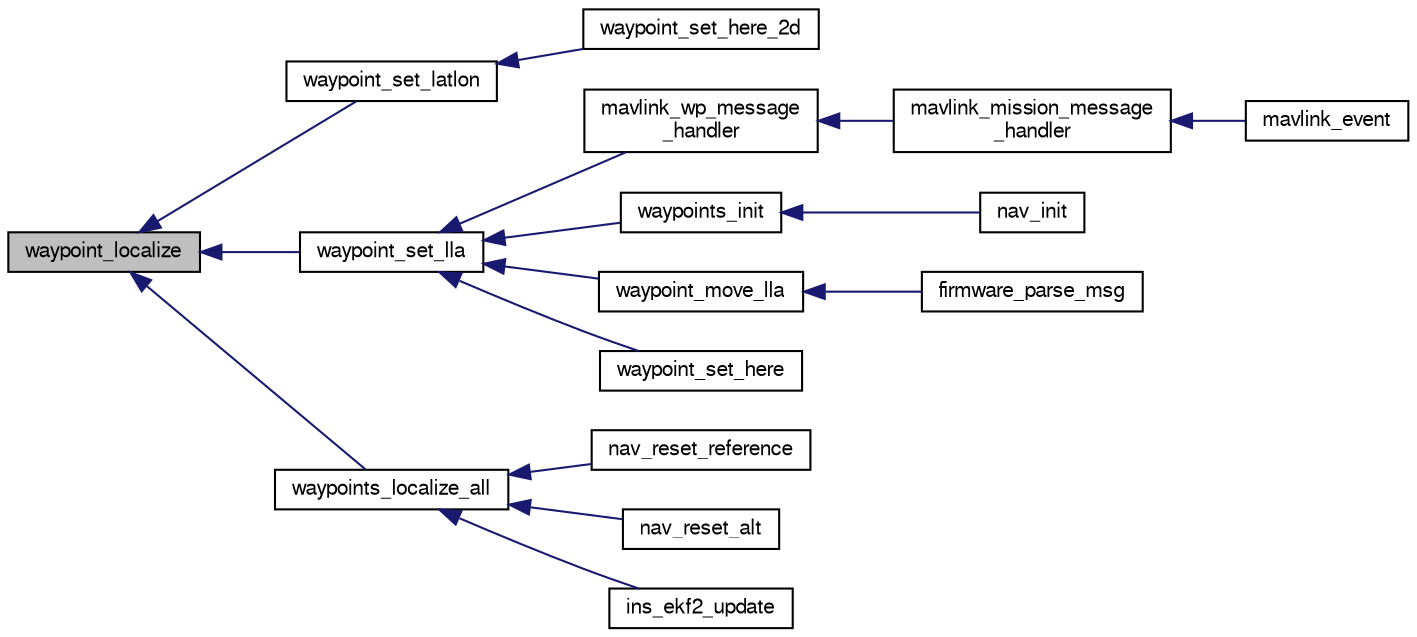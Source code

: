 digraph "waypoint_localize"
{
  edge [fontname="FreeSans",fontsize="10",labelfontname="FreeSans",labelfontsize="10"];
  node [fontname="FreeSans",fontsize="10",shape=record];
  rankdir="LR";
  Node1 [label="waypoint_localize",height=0.2,width=0.4,color="black", fillcolor="grey75", style="filled", fontcolor="black"];
  Node1 -> Node2 [dir="back",color="midnightblue",fontsize="10",style="solid",fontname="FreeSans"];
  Node2 [label="waypoint_set_latlon",height=0.2,width=0.4,color="black", fillcolor="white", style="filled",URL="$nav_2waypoints_8h.html#a8676ceec12bad6ae1a4b8e829775003e",tooltip="set waypoint latitude/longitude without updating altitude "];
  Node2 -> Node3 [dir="back",color="midnightblue",fontsize="10",style="solid",fontname="FreeSans"];
  Node3 [label="waypoint_set_here_2d",height=0.2,width=0.4,color="black", fillcolor="white", style="filled",URL="$nav_2waypoints_8h.html#a28dd523c6d75fb36ce3ffec86a6e096c",tooltip="set waypoint to current horizontal location without modifying altitude "];
  Node1 -> Node4 [dir="back",color="midnightblue",fontsize="10",style="solid",fontname="FreeSans"];
  Node4 [label="waypoint_set_lla",height=0.2,width=0.4,color="black", fillcolor="white", style="filled",URL="$nav_2waypoints_8h.html#ae5ab24779a6d54a1086c472935b21f47"];
  Node4 -> Node5 [dir="back",color="midnightblue",fontsize="10",style="solid",fontname="FreeSans"];
  Node5 [label="mavlink_wp_message\l_handler",height=0.2,width=0.4,color="black", fillcolor="white", style="filled",URL="$datalink_2missionlib_2waypoints_8h.html#a632dcb46c33f5cf3726652ee477ff9bc"];
  Node5 -> Node6 [dir="back",color="midnightblue",fontsize="10",style="solid",fontname="FreeSans"];
  Node6 [label="mavlink_mission_message\l_handler",height=0.2,width=0.4,color="black", fillcolor="white", style="filled",URL="$mission__manager_8h.html#a68ddd91a505c2317c818d632a2009304"];
  Node6 -> Node7 [dir="back",color="midnightblue",fontsize="10",style="solid",fontname="FreeSans"];
  Node7 [label="mavlink_event",height=0.2,width=0.4,color="black", fillcolor="white", style="filled",URL="$mavlink_8h.html#aca06c0aea877a0d9c57a5e16cee711d7",tooltip="Event MAVLink calls. "];
  Node4 -> Node8 [dir="back",color="midnightblue",fontsize="10",style="solid",fontname="FreeSans"];
  Node8 [label="waypoints_init",height=0.2,width=0.4,color="black", fillcolor="white", style="filled",URL="$nav_2waypoints_8h.html#a8d575cfbc187cac4cae8049873821e96",tooltip="initialize global and local waypoints "];
  Node8 -> Node9 [dir="back",color="midnightblue",fontsize="10",style="solid",fontname="FreeSans"];
  Node9 [label="nav_init",height=0.2,width=0.4,color="black", fillcolor="white", style="filled",URL="$rotorcraft_2navigation_8c.html#a64a3814d1672e69989f80701a0ff5749",tooltip="Navigation Initialisation. "];
  Node4 -> Node10 [dir="back",color="midnightblue",fontsize="10",style="solid",fontname="FreeSans"];
  Node10 [label="waypoint_move_lla",height=0.2,width=0.4,color="black", fillcolor="white", style="filled",URL="$nav_2waypoints_8h.html#af898f624e88c626a1d47300e872ac444"];
  Node10 -> Node11 [dir="back",color="midnightblue",fontsize="10",style="solid",fontname="FreeSans"];
  Node11 [label="firmware_parse_msg",height=0.2,width=0.4,color="black", fillcolor="white", style="filled",URL="$rotorcraft__datalink_8c.html#a6177292a373940f6e01bc4251374cd2c",tooltip="Firmware specfic msg handler. "];
  Node4 -> Node12 [dir="back",color="midnightblue",fontsize="10",style="solid",fontname="FreeSans"];
  Node12 [label="waypoint_set_here",height=0.2,width=0.4,color="black", fillcolor="white", style="filled",URL="$nav_2waypoints_8h.html#a6c641b78233fd2eaf42e8e9044e789e5",tooltip="set waypoint to current location and altitude "];
  Node1 -> Node13 [dir="back",color="midnightblue",fontsize="10",style="solid",fontname="FreeSans"];
  Node13 [label="waypoints_localize_all",height=0.2,width=0.4,color="black", fillcolor="white", style="filled",URL="$nav_2waypoints_8h.html#a2c2d759f6328c40f66c4cc162da266bb",tooltip="update local ENU coordinates of all global waypoints "];
  Node13 -> Node14 [dir="back",color="midnightblue",fontsize="10",style="solid",fontname="FreeSans"];
  Node14 [label="nav_reset_reference",height=0.2,width=0.4,color="black", fillcolor="white", style="filled",URL="$common__nav_8h.html#a1886ff619a5c03dc6c54729f301fa62e",tooltip="Reset the geographic reference to the current GPS fix. "];
  Node13 -> Node15 [dir="back",color="midnightblue",fontsize="10",style="solid",fontname="FreeSans"];
  Node15 [label="nav_reset_alt",height=0.2,width=0.4,color="black", fillcolor="white", style="filled",URL="$common__nav_8h.html#a3288149314aa748ce8aa507335f50bfd",tooltip="Reset the altitude reference to the current GPS alt. "];
  Node13 -> Node16 [dir="back",color="midnightblue",fontsize="10",style="solid",fontname="FreeSans"];
  Node16 [label="ins_ekf2_update",height=0.2,width=0.4,color="black", fillcolor="white", style="filled",URL="$ins__ekf2_8h.html#a21a6903ad1b06c310ac73f7598d4306b"];
}
